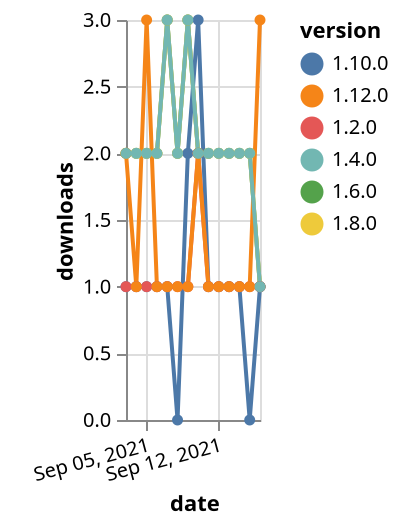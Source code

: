 {"$schema": "https://vega.github.io/schema/vega-lite/v5.json", "description": "A simple bar chart with embedded data.", "data": {"values": [{"date": "2021-09-03", "total": 1499, "delta": 2, "version": "1.6.0"}, {"date": "2021-09-04", "total": 1501, "delta": 2, "version": "1.6.0"}, {"date": "2021-09-05", "total": 1503, "delta": 2, "version": "1.6.0"}, {"date": "2021-09-06", "total": 1505, "delta": 2, "version": "1.6.0"}, {"date": "2021-09-07", "total": 1508, "delta": 3, "version": "1.6.0"}, {"date": "2021-09-08", "total": 1510, "delta": 2, "version": "1.6.0"}, {"date": "2021-09-09", "total": 1513, "delta": 3, "version": "1.6.0"}, {"date": "2021-09-10", "total": 1515, "delta": 2, "version": "1.6.0"}, {"date": "2021-09-11", "total": 1517, "delta": 2, "version": "1.6.0"}, {"date": "2021-09-12", "total": 1519, "delta": 2, "version": "1.6.0"}, {"date": "2021-09-13", "total": 1521, "delta": 2, "version": "1.6.0"}, {"date": "2021-09-14", "total": 1523, "delta": 2, "version": "1.6.0"}, {"date": "2021-09-15", "total": 1525, "delta": 2, "version": "1.6.0"}, {"date": "2021-09-16", "total": 1526, "delta": 1, "version": "1.6.0"}, {"date": "2021-09-03", "total": 1026, "delta": 2, "version": "1.8.0"}, {"date": "2021-09-04", "total": 1028, "delta": 2, "version": "1.8.0"}, {"date": "2021-09-05", "total": 1030, "delta": 2, "version": "1.8.0"}, {"date": "2021-09-06", "total": 1032, "delta": 2, "version": "1.8.0"}, {"date": "2021-09-07", "total": 1035, "delta": 3, "version": "1.8.0"}, {"date": "2021-09-08", "total": 1037, "delta": 2, "version": "1.8.0"}, {"date": "2021-09-09", "total": 1040, "delta": 3, "version": "1.8.0"}, {"date": "2021-09-10", "total": 1042, "delta": 2, "version": "1.8.0"}, {"date": "2021-09-11", "total": 1044, "delta": 2, "version": "1.8.0"}, {"date": "2021-09-12", "total": 1046, "delta": 2, "version": "1.8.0"}, {"date": "2021-09-13", "total": 1048, "delta": 2, "version": "1.8.0"}, {"date": "2021-09-14", "total": 1050, "delta": 2, "version": "1.8.0"}, {"date": "2021-09-15", "total": 1052, "delta": 2, "version": "1.8.0"}, {"date": "2021-09-16", "total": 1053, "delta": 1, "version": "1.8.0"}, {"date": "2021-09-03", "total": 211, "delta": 1, "version": "1.10.0"}, {"date": "2021-09-04", "total": 212, "delta": 1, "version": "1.10.0"}, {"date": "2021-09-05", "total": 213, "delta": 1, "version": "1.10.0"}, {"date": "2021-09-06", "total": 214, "delta": 1, "version": "1.10.0"}, {"date": "2021-09-07", "total": 215, "delta": 1, "version": "1.10.0"}, {"date": "2021-09-08", "total": 215, "delta": 0, "version": "1.10.0"}, {"date": "2021-09-09", "total": 217, "delta": 2, "version": "1.10.0"}, {"date": "2021-09-10", "total": 220, "delta": 3, "version": "1.10.0"}, {"date": "2021-09-11", "total": 221, "delta": 1, "version": "1.10.0"}, {"date": "2021-09-12", "total": 222, "delta": 1, "version": "1.10.0"}, {"date": "2021-09-13", "total": 223, "delta": 1, "version": "1.10.0"}, {"date": "2021-09-14", "total": 224, "delta": 1, "version": "1.10.0"}, {"date": "2021-09-15", "total": 224, "delta": 0, "version": "1.10.0"}, {"date": "2021-09-16", "total": 225, "delta": 1, "version": "1.10.0"}, {"date": "2021-09-03", "total": 253, "delta": 1, "version": "1.2.0"}, {"date": "2021-09-04", "total": 254, "delta": 1, "version": "1.2.0"}, {"date": "2021-09-05", "total": 255, "delta": 1, "version": "1.2.0"}, {"date": "2021-09-06", "total": 256, "delta": 1, "version": "1.2.0"}, {"date": "2021-09-07", "total": 257, "delta": 1, "version": "1.2.0"}, {"date": "2021-09-08", "total": 258, "delta": 1, "version": "1.2.0"}, {"date": "2021-09-09", "total": 259, "delta": 1, "version": "1.2.0"}, {"date": "2021-09-10", "total": 261, "delta": 2, "version": "1.2.0"}, {"date": "2021-09-11", "total": 262, "delta": 1, "version": "1.2.0"}, {"date": "2021-09-12", "total": 263, "delta": 1, "version": "1.2.0"}, {"date": "2021-09-13", "total": 264, "delta": 1, "version": "1.2.0"}, {"date": "2021-09-14", "total": 265, "delta": 1, "version": "1.2.0"}, {"date": "2021-09-15", "total": 266, "delta": 1, "version": "1.2.0"}, {"date": "2021-09-16", "total": 267, "delta": 1, "version": "1.2.0"}, {"date": "2021-09-03", "total": 131, "delta": 2, "version": "1.12.0"}, {"date": "2021-09-04", "total": 132, "delta": 1, "version": "1.12.0"}, {"date": "2021-09-05", "total": 135, "delta": 3, "version": "1.12.0"}, {"date": "2021-09-06", "total": 136, "delta": 1, "version": "1.12.0"}, {"date": "2021-09-07", "total": 137, "delta": 1, "version": "1.12.0"}, {"date": "2021-09-08", "total": 138, "delta": 1, "version": "1.12.0"}, {"date": "2021-09-09", "total": 139, "delta": 1, "version": "1.12.0"}, {"date": "2021-09-10", "total": 141, "delta": 2, "version": "1.12.0"}, {"date": "2021-09-11", "total": 142, "delta": 1, "version": "1.12.0"}, {"date": "2021-09-12", "total": 143, "delta": 1, "version": "1.12.0"}, {"date": "2021-09-13", "total": 144, "delta": 1, "version": "1.12.0"}, {"date": "2021-09-14", "total": 145, "delta": 1, "version": "1.12.0"}, {"date": "2021-09-15", "total": 146, "delta": 1, "version": "1.12.0"}, {"date": "2021-09-16", "total": 149, "delta": 3, "version": "1.12.0"}, {"date": "2021-09-03", "total": 1655, "delta": 2, "version": "1.4.0"}, {"date": "2021-09-04", "total": 1657, "delta": 2, "version": "1.4.0"}, {"date": "2021-09-05", "total": 1659, "delta": 2, "version": "1.4.0"}, {"date": "2021-09-06", "total": 1661, "delta": 2, "version": "1.4.0"}, {"date": "2021-09-07", "total": 1664, "delta": 3, "version": "1.4.0"}, {"date": "2021-09-08", "total": 1666, "delta": 2, "version": "1.4.0"}, {"date": "2021-09-09", "total": 1669, "delta": 3, "version": "1.4.0"}, {"date": "2021-09-10", "total": 1671, "delta": 2, "version": "1.4.0"}, {"date": "2021-09-11", "total": 1673, "delta": 2, "version": "1.4.0"}, {"date": "2021-09-12", "total": 1675, "delta": 2, "version": "1.4.0"}, {"date": "2021-09-13", "total": 1677, "delta": 2, "version": "1.4.0"}, {"date": "2021-09-14", "total": 1679, "delta": 2, "version": "1.4.0"}, {"date": "2021-09-15", "total": 1681, "delta": 2, "version": "1.4.0"}, {"date": "2021-09-16", "total": 1682, "delta": 1, "version": "1.4.0"}]}, "width": "container", "mark": {"type": "line", "point": {"filled": true}}, "encoding": {"x": {"field": "date", "type": "temporal", "timeUnit": "yearmonthdate", "title": "date", "axis": {"labelAngle": -15}}, "y": {"field": "delta", "type": "quantitative", "title": "downloads"}, "color": {"field": "version", "type": "nominal"}, "tooltip": {"field": "delta"}}}